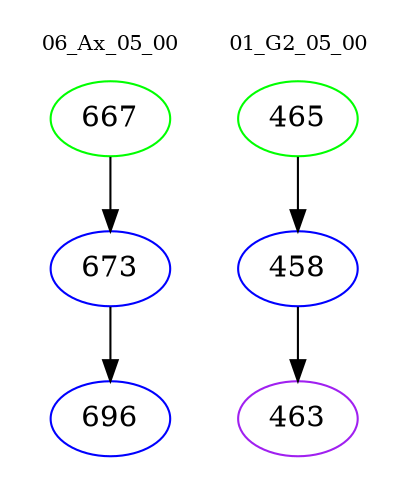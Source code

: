 digraph{
subgraph cluster_0 {
color = white
label = "06_Ax_05_00";
fontsize=10;
T0_667 [label="667", color="green"]
T0_667 -> T0_673 [color="black"]
T0_673 [label="673", color="blue"]
T0_673 -> T0_696 [color="black"]
T0_696 [label="696", color="blue"]
}
subgraph cluster_1 {
color = white
label = "01_G2_05_00";
fontsize=10;
T1_465 [label="465", color="green"]
T1_465 -> T1_458 [color="black"]
T1_458 [label="458", color="blue"]
T1_458 -> T1_463 [color="black"]
T1_463 [label="463", color="purple"]
}
}
